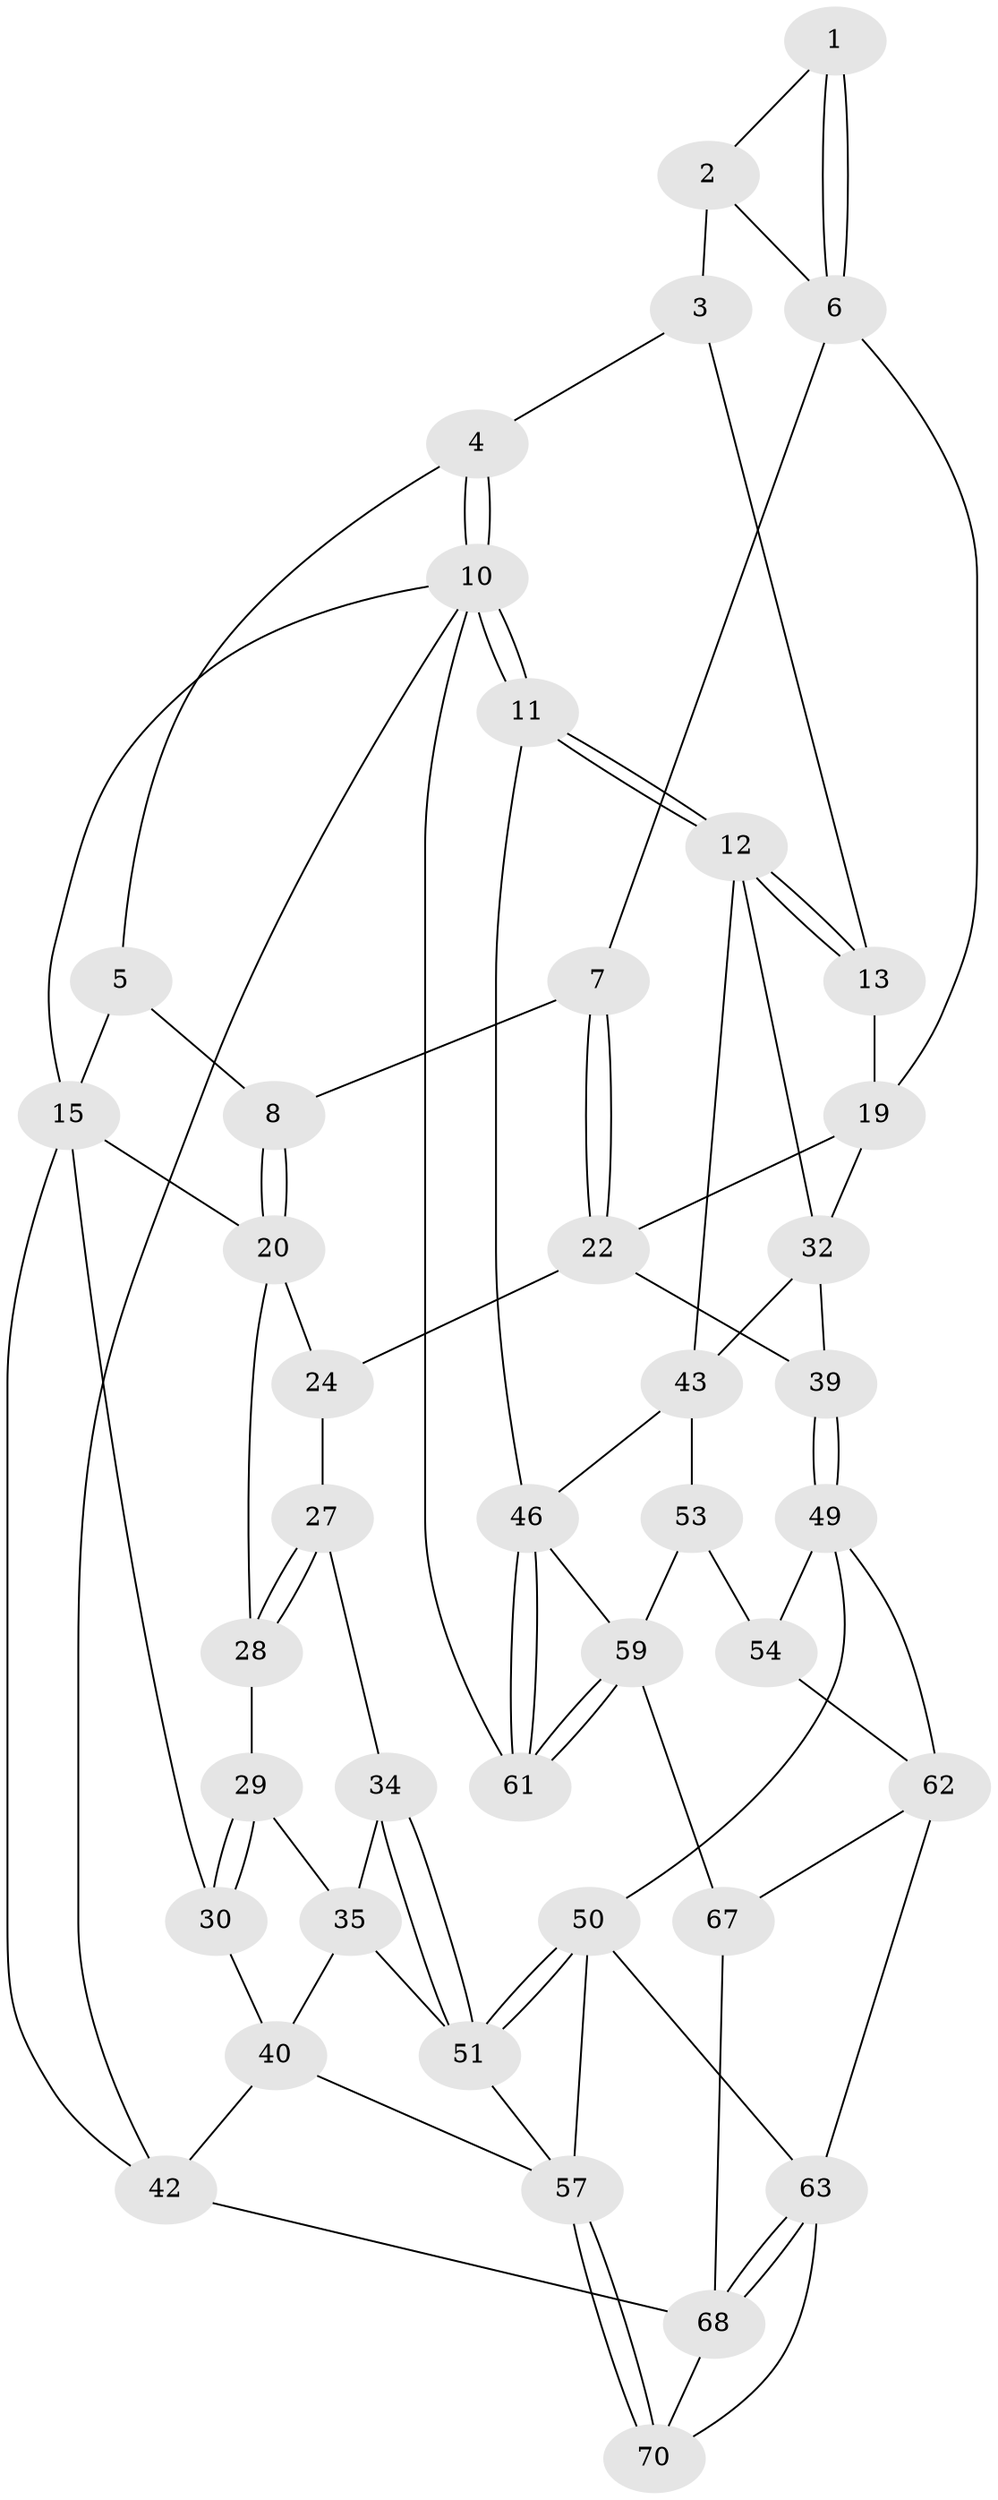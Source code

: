 // original degree distribution, {3: 0.02857142857142857, 4: 0.2571428571428571, 5: 0.4857142857142857, 6: 0.22857142857142856}
// Generated by graph-tools (version 1.1) at 2025/42/03/06/25 10:42:28]
// undirected, 42 vertices, 90 edges
graph export_dot {
graph [start="1"]
  node [color=gray90,style=filled];
  1 [pos="+0.583683899108279+0.041069546955014635"];
  2 [pos="+0.6912412452464453+0.11040671694140734",super="+17"];
  3 [pos="+1+0",super="+14"];
  4 [pos="+1+0"];
  5 [pos="+0.513092733606653+0",super="+9"];
  6 [pos="+0.5417095598920021+0.21481104045397706",super="+18"];
  7 [pos="+0.4547068352848077+0.2436850794236478"];
  8 [pos="+0.4523841678295572+0.24244346195245864"];
  10 [pos="+1+0",super="+65"];
  11 [pos="+1+0.38099643274225437",super="+45"];
  12 [pos="+0.9552444425609005+0.33976984450607867",super="+31"];
  13 [pos="+0.8980963995204583+0.28331999935884056"];
  15 [pos="+0+0",super="+16"];
  19 [pos="+0.6651942598448661+0.3206860523972044",super="+26"];
  20 [pos="+0.2703925722102161+0.29748436917661236",super="+21"];
  22 [pos="+0.47817103291018964+0.4193081742030307",super="+23"];
  24 [pos="+0.3855339529875239+0.46634086189981894",super="+25"];
  27 [pos="+0.1868228380826003+0.4462318165601592",super="+33"];
  28 [pos="+0.17008578578345945+0.4090350429699992"];
  29 [pos="+0.10868708638980157+0.427691425769",super="+36"];
  30 [pos="+0+0.03211934935434016",super="+37"];
  32 [pos="+0.7077721380835348+0.43364965605784805",super="+38"];
  34 [pos="+0.17441971724533437+0.5746787981031719"];
  35 [pos="+0.1208124319950279+0.5409679074333561",super="+48"];
  39 [pos="+0.45903381162598444+0.5348915036459729"];
  40 [pos="+0+0.5893543671251408",super="+41"];
  42 [pos="+0+1"];
  43 [pos="+0.8201245673478618+0.6538752954323485",super="+44"];
  46 [pos="+0.9702701754288524+0.6515769213351426",super="+47"];
  49 [pos="+0.34811276051032153+0.6905396289912649",super="+55"];
  50 [pos="+0.2280792188138493+0.6760455630301452",super="+56"];
  51 [pos="+0.178225738727083+0.635054259753249",super="+52"];
  53 [pos="+0.6242598549056145+0.7553327488175511"];
  54 [pos="+0.6224041524092543+0.7556818407581686"];
  57 [pos="+0.14799200962915668+0.8631647798449495",super="+58"];
  59 [pos="+0.816928776281077+1",super="+60"];
  61 [pos="+0.8701536530843518+1"];
  62 [pos="+0.3757036777585939+0.7942281760323745",super="+66"];
  63 [pos="+0.30646570240397353+0.8557220289171302",super="+64"];
  67 [pos="+0.5174078208039836+1"];
  68 [pos="+0.2635492282018035+1",super="+69"];
  70 [pos="+0.1464414240072277+1"];
  1 -- 2;
  1 -- 6;
  1 -- 6;
  2 -- 3 [weight=2];
  2 -- 6;
  3 -- 4;
  3 -- 13;
  4 -- 5;
  4 -- 10;
  4 -- 10;
  5 -- 8;
  5 -- 15;
  6 -- 7;
  6 -- 19;
  7 -- 8;
  7 -- 22;
  7 -- 22;
  8 -- 20;
  8 -- 20;
  10 -- 11 [weight=2];
  10 -- 11;
  10 -- 15;
  10 -- 61;
  10 -- 42;
  11 -- 12;
  11 -- 12;
  11 -- 46;
  12 -- 13;
  12 -- 13;
  12 -- 32;
  12 -- 43;
  13 -- 19;
  15 -- 30;
  15 -- 42;
  15 -- 20;
  19 -- 32;
  19 -- 22;
  20 -- 28;
  20 -- 24;
  22 -- 24;
  22 -- 39;
  24 -- 27 [weight=2];
  27 -- 28;
  27 -- 28;
  27 -- 34;
  28 -- 29;
  29 -- 30 [weight=2];
  29 -- 30;
  29 -- 35;
  30 -- 40;
  32 -- 43;
  32 -- 39;
  34 -- 35;
  34 -- 51;
  34 -- 51;
  35 -- 40;
  35 -- 51;
  39 -- 49;
  39 -- 49;
  40 -- 57;
  40 -- 42;
  42 -- 68;
  43 -- 53;
  43 -- 46;
  46 -- 61;
  46 -- 61;
  46 -- 59;
  49 -- 50;
  49 -- 62;
  49 -- 54;
  50 -- 51;
  50 -- 51;
  50 -- 57;
  50 -- 63;
  51 -- 57;
  53 -- 54;
  53 -- 59;
  54 -- 62;
  57 -- 70;
  57 -- 70;
  59 -- 61;
  59 -- 61;
  59 -- 67;
  62 -- 63;
  62 -- 67;
  63 -- 68;
  63 -- 68;
  63 -- 70;
  67 -- 68;
  68 -- 70;
}
